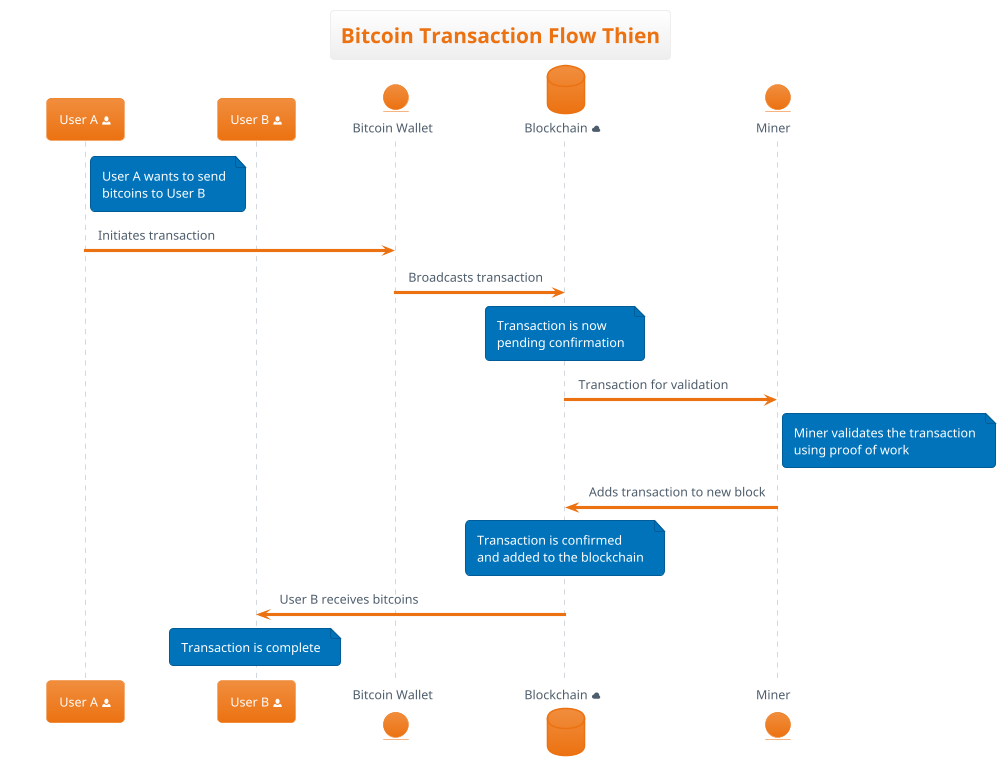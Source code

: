 @startuml
!theme aws-orange

title Bitcoin Transaction Flow Thien

participant "User A <&person>" as UserA
participant "User B <&person>" as UserB
entity "Bitcoin Wallet" as Wallet
database "Blockchain <&cloud>" as Blockchain
entity "Miner <&gear>" as Miner

note right of UserA: User A wants to send\nbitcoins to User B

UserA -> Wallet: Initiates transaction
Wallet -> Blockchain: Broadcasts transaction
note over Blockchain: Transaction is now\npending confirmation

Blockchain -> Miner: Transaction for validation
note right of Miner: Miner validates the transaction\nusing proof of work

Miner -> Blockchain: Adds transaction to new block
note over Blockchain: Transaction is confirmed\nand added to the blockchain

Blockchain -> UserB: User B receives bitcoins

note over UserB: Transaction is complete
@enduml